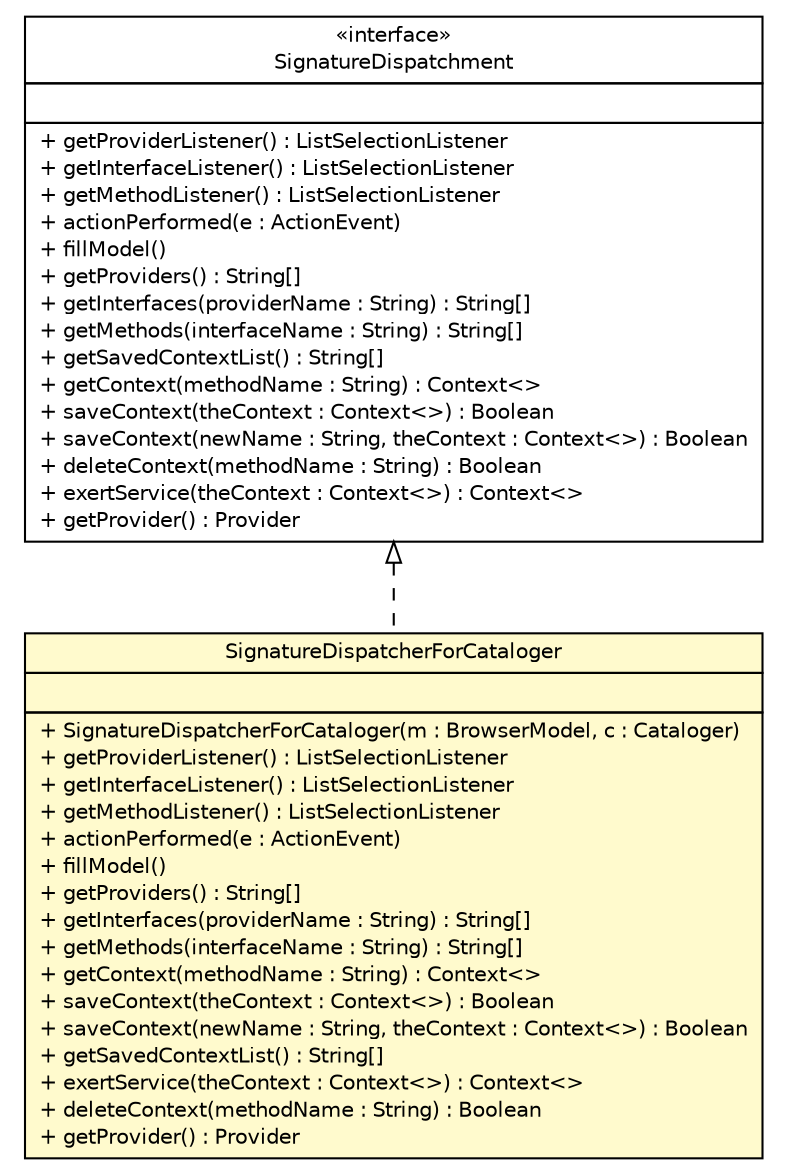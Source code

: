 #!/usr/local/bin/dot
#
# Class diagram 
# Generated by UMLGraph version R5_6 (http://www.umlgraph.org/)
#

digraph G {
	edge [fontname="Helvetica",fontsize=10,labelfontname="Helvetica",labelfontsize=10];
	node [fontname="Helvetica",fontsize=10,shape=plaintext];
	nodesep=0.25;
	ranksep=0.5;
	// sorcer.core.provider.cataloger.ui.SignatureDispatchment
	c315192 [label=<<table title="sorcer.core.provider.cataloger.ui.SignatureDispatchment" border="0" cellborder="1" cellspacing="0" cellpadding="2" port="p" href="./SignatureDispatchment.html">
		<tr><td><table border="0" cellspacing="0" cellpadding="1">
<tr><td align="center" balign="center"> &#171;interface&#187; </td></tr>
<tr><td align="center" balign="center"> SignatureDispatchment </td></tr>
		</table></td></tr>
		<tr><td><table border="0" cellspacing="0" cellpadding="1">
<tr><td align="left" balign="left">  </td></tr>
		</table></td></tr>
		<tr><td><table border="0" cellspacing="0" cellpadding="1">
<tr><td align="left" balign="left"> + getProviderListener() : ListSelectionListener </td></tr>
<tr><td align="left" balign="left"> + getInterfaceListener() : ListSelectionListener </td></tr>
<tr><td align="left" balign="left"> + getMethodListener() : ListSelectionListener </td></tr>
<tr><td align="left" balign="left"> + actionPerformed(e : ActionEvent) </td></tr>
<tr><td align="left" balign="left"> + fillModel() </td></tr>
<tr><td align="left" balign="left"> + getProviders() : String[] </td></tr>
<tr><td align="left" balign="left"> + getInterfaces(providerName : String) : String[] </td></tr>
<tr><td align="left" balign="left"> + getMethods(interfaceName : String) : String[] </td></tr>
<tr><td align="left" balign="left"> + getSavedContextList() : String[] </td></tr>
<tr><td align="left" balign="left"> + getContext(methodName : String) : Context&lt;&gt; </td></tr>
<tr><td align="left" balign="left"> + saveContext(theContext : Context&lt;&gt;) : Boolean </td></tr>
<tr><td align="left" balign="left"> + saveContext(newName : String, theContext : Context&lt;&gt;) : Boolean </td></tr>
<tr><td align="left" balign="left"> + deleteContext(methodName : String) : Boolean </td></tr>
<tr><td align="left" balign="left"> + exertService(theContext : Context&lt;&gt;) : Context&lt;&gt; </td></tr>
<tr><td align="left" balign="left"> + getProvider() : Provider </td></tr>
		</table></td></tr>
		</table>>, URL="./SignatureDispatchment.html", fontname="Helvetica", fontcolor="black", fontsize=10.0];
	// sorcer.core.provider.cataloger.ui.SignatureDispatcherForCataloger
	c315193 [label=<<table title="sorcer.core.provider.cataloger.ui.SignatureDispatcherForCataloger" border="0" cellborder="1" cellspacing="0" cellpadding="2" port="p" bgcolor="lemonChiffon" href="./SignatureDispatcherForCataloger.html">
		<tr><td><table border="0" cellspacing="0" cellpadding="1">
<tr><td align="center" balign="center"> SignatureDispatcherForCataloger </td></tr>
		</table></td></tr>
		<tr><td><table border="0" cellspacing="0" cellpadding="1">
<tr><td align="left" balign="left">  </td></tr>
		</table></td></tr>
		<tr><td><table border="0" cellspacing="0" cellpadding="1">
<tr><td align="left" balign="left"> + SignatureDispatcherForCataloger(m : BrowserModel, c : Cataloger) </td></tr>
<tr><td align="left" balign="left"> + getProviderListener() : ListSelectionListener </td></tr>
<tr><td align="left" balign="left"> + getInterfaceListener() : ListSelectionListener </td></tr>
<tr><td align="left" balign="left"> + getMethodListener() : ListSelectionListener </td></tr>
<tr><td align="left" balign="left"> + actionPerformed(e : ActionEvent) </td></tr>
<tr><td align="left" balign="left"> + fillModel() </td></tr>
<tr><td align="left" balign="left"> + getProviders() : String[] </td></tr>
<tr><td align="left" balign="left"> + getInterfaces(providerName : String) : String[] </td></tr>
<tr><td align="left" balign="left"> + getMethods(interfaceName : String) : String[] </td></tr>
<tr><td align="left" balign="left"> + getContext(methodName : String) : Context&lt;&gt; </td></tr>
<tr><td align="left" balign="left"> + saveContext(theContext : Context&lt;&gt;) : Boolean </td></tr>
<tr><td align="left" balign="left"> + saveContext(newName : String, theContext : Context&lt;&gt;) : Boolean </td></tr>
<tr><td align="left" balign="left"> + getSavedContextList() : String[] </td></tr>
<tr><td align="left" balign="left"> + exertService(theContext : Context&lt;&gt;) : Context&lt;&gt; </td></tr>
<tr><td align="left" balign="left"> + deleteContext(methodName : String) : Boolean </td></tr>
<tr><td align="left" balign="left"> + getProvider() : Provider </td></tr>
		</table></td></tr>
		</table>>, URL="./SignatureDispatcherForCataloger.html", fontname="Helvetica", fontcolor="black", fontsize=10.0];
	//sorcer.core.provider.cataloger.ui.SignatureDispatcherForCataloger implements sorcer.core.provider.cataloger.ui.SignatureDispatchment
	c315192:p -> c315193:p [dir=back,arrowtail=empty,style=dashed];
}

